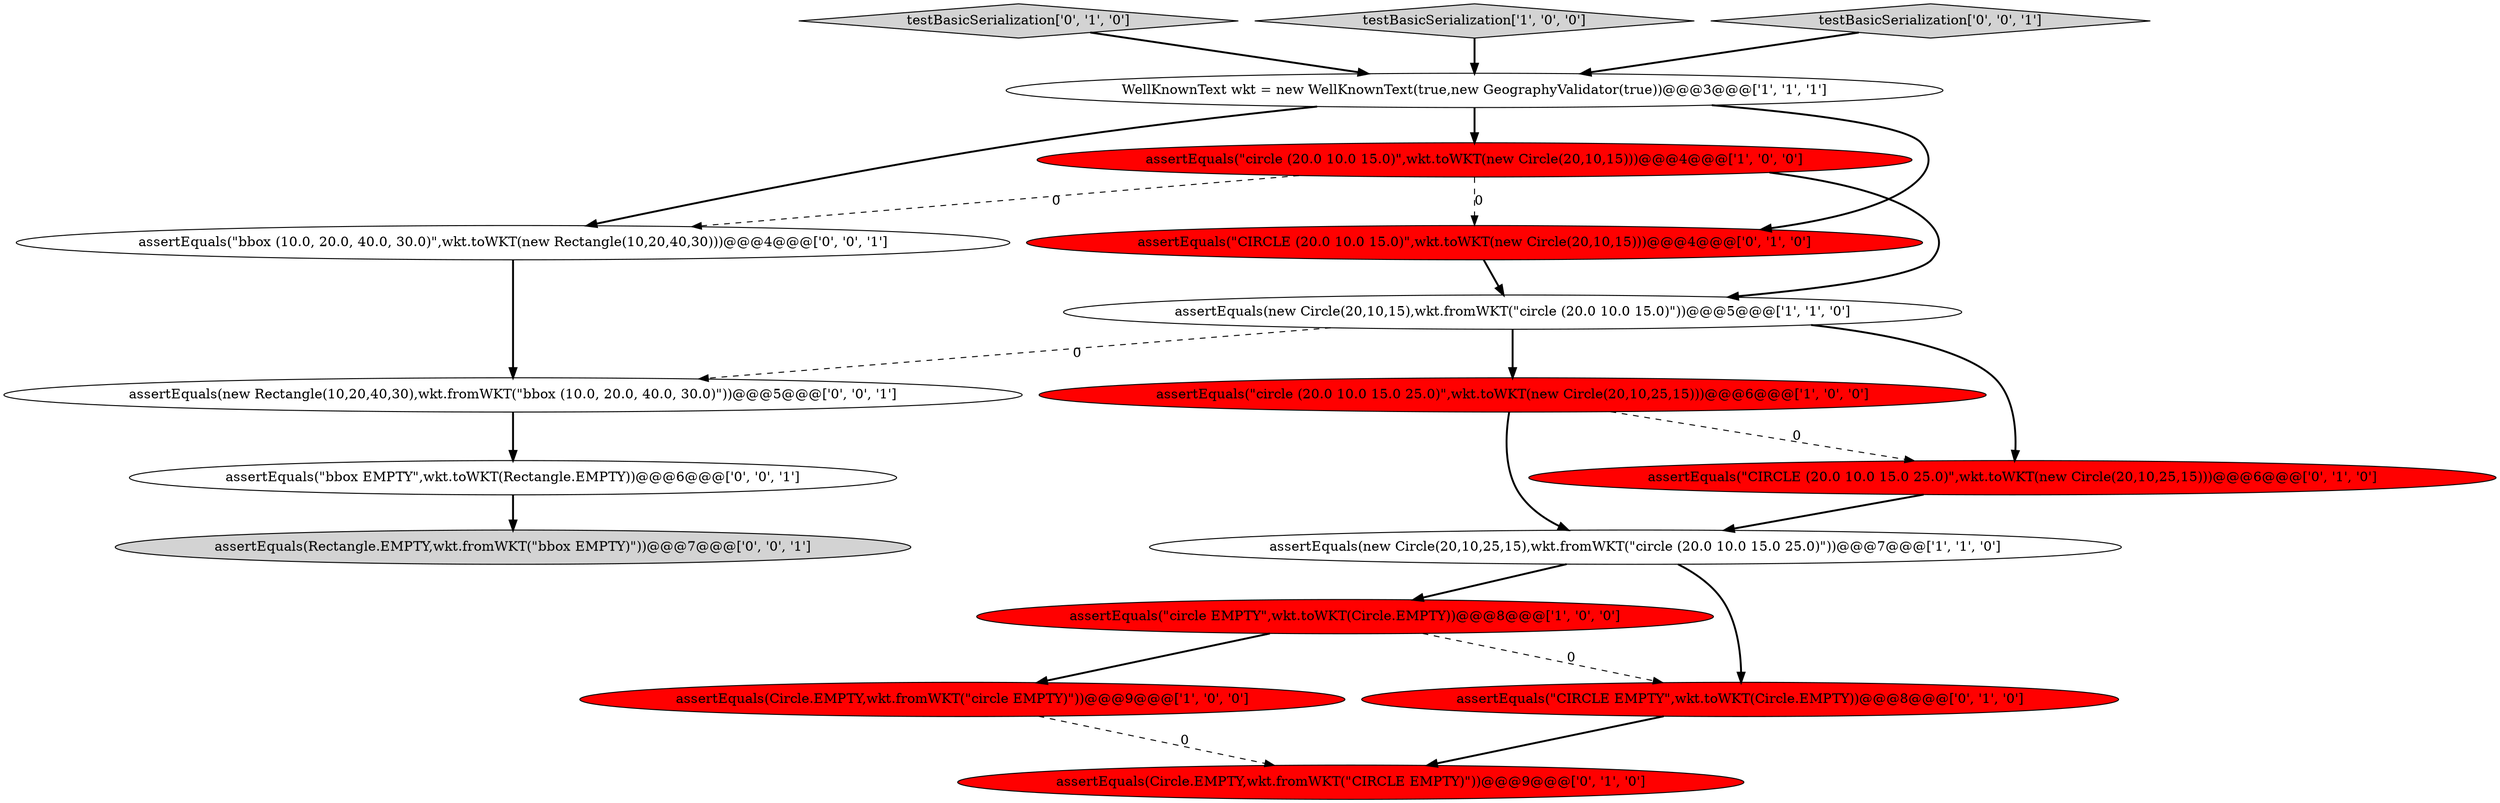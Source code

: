 digraph {
11 [style = filled, label = "assertEquals(\"CIRCLE (20.0 10.0 15.0)\",wkt.toWKT(new Circle(20,10,15)))@@@4@@@['0', '1', '0']", fillcolor = red, shape = ellipse image = "AAA1AAABBB2BBB"];
17 [style = filled, label = "assertEquals(\"bbox (10.0, 20.0, 40.0, 30.0)\",wkt.toWKT(new Rectangle(10,20,40,30)))@@@4@@@['0', '0', '1']", fillcolor = white, shape = ellipse image = "AAA0AAABBB3BBB"];
15 [style = filled, label = "assertEquals(Rectangle.EMPTY,wkt.fromWKT(\"bbox EMPTY)\"))@@@7@@@['0', '0', '1']", fillcolor = lightgray, shape = ellipse image = "AAA0AAABBB3BBB"];
13 [style = filled, label = "assertEquals(\"bbox EMPTY\",wkt.toWKT(Rectangle.EMPTY))@@@6@@@['0', '0', '1']", fillcolor = white, shape = ellipse image = "AAA0AAABBB3BBB"];
6 [style = filled, label = "assertEquals(\"circle EMPTY\",wkt.toWKT(Circle.EMPTY))@@@8@@@['1', '0', '0']", fillcolor = red, shape = ellipse image = "AAA1AAABBB1BBB"];
8 [style = filled, label = "assertEquals(Circle.EMPTY,wkt.fromWKT(\"CIRCLE EMPTY)\"))@@@9@@@['0', '1', '0']", fillcolor = red, shape = ellipse image = "AAA1AAABBB2BBB"];
9 [style = filled, label = "assertEquals(\"CIRCLE EMPTY\",wkt.toWKT(Circle.EMPTY))@@@8@@@['0', '1', '0']", fillcolor = red, shape = ellipse image = "AAA1AAABBB2BBB"];
4 [style = filled, label = "assertEquals(new Circle(20,10,15),wkt.fromWKT(\"circle (20.0 10.0 15.0)\"))@@@5@@@['1', '1', '0']", fillcolor = white, shape = ellipse image = "AAA0AAABBB1BBB"];
2 [style = filled, label = "assertEquals(\"circle (20.0 10.0 15.0)\",wkt.toWKT(new Circle(20,10,15)))@@@4@@@['1', '0', '0']", fillcolor = red, shape = ellipse image = "AAA1AAABBB1BBB"];
10 [style = filled, label = "testBasicSerialization['0', '1', '0']", fillcolor = lightgray, shape = diamond image = "AAA0AAABBB2BBB"];
0 [style = filled, label = "assertEquals(Circle.EMPTY,wkt.fromWKT(\"circle EMPTY)\"))@@@9@@@['1', '0', '0']", fillcolor = red, shape = ellipse image = "AAA1AAABBB1BBB"];
3 [style = filled, label = "assertEquals(\"circle (20.0 10.0 15.0 25.0)\",wkt.toWKT(new Circle(20,10,25,15)))@@@6@@@['1', '0', '0']", fillcolor = red, shape = ellipse image = "AAA1AAABBB1BBB"];
12 [style = filled, label = "assertEquals(\"CIRCLE (20.0 10.0 15.0 25.0)\",wkt.toWKT(new Circle(20,10,25,15)))@@@6@@@['0', '1', '0']", fillcolor = red, shape = ellipse image = "AAA1AAABBB2BBB"];
5 [style = filled, label = "assertEquals(new Circle(20,10,25,15),wkt.fromWKT(\"circle (20.0 10.0 15.0 25.0)\"))@@@7@@@['1', '1', '0']", fillcolor = white, shape = ellipse image = "AAA0AAABBB1BBB"];
7 [style = filled, label = "testBasicSerialization['1', '0', '0']", fillcolor = lightgray, shape = diamond image = "AAA0AAABBB1BBB"];
1 [style = filled, label = "WellKnownText wkt = new WellKnownText(true,new GeographyValidator(true))@@@3@@@['1', '1', '1']", fillcolor = white, shape = ellipse image = "AAA0AAABBB1BBB"];
14 [style = filled, label = "assertEquals(new Rectangle(10,20,40,30),wkt.fromWKT(\"bbox (10.0, 20.0, 40.0, 30.0)\"))@@@5@@@['0', '0', '1']", fillcolor = white, shape = ellipse image = "AAA0AAABBB3BBB"];
16 [style = filled, label = "testBasicSerialization['0', '0', '1']", fillcolor = lightgray, shape = diamond image = "AAA0AAABBB3BBB"];
4->3 [style = bold, label=""];
7->1 [style = bold, label=""];
12->5 [style = bold, label=""];
5->9 [style = bold, label=""];
11->4 [style = bold, label=""];
6->9 [style = dashed, label="0"];
6->0 [style = bold, label=""];
9->8 [style = bold, label=""];
2->17 [style = dashed, label="0"];
2->4 [style = bold, label=""];
1->17 [style = bold, label=""];
1->11 [style = bold, label=""];
3->5 [style = bold, label=""];
3->12 [style = dashed, label="0"];
5->6 [style = bold, label=""];
16->1 [style = bold, label=""];
17->14 [style = bold, label=""];
4->12 [style = bold, label=""];
2->11 [style = dashed, label="0"];
0->8 [style = dashed, label="0"];
4->14 [style = dashed, label="0"];
1->2 [style = bold, label=""];
13->15 [style = bold, label=""];
14->13 [style = bold, label=""];
10->1 [style = bold, label=""];
}
